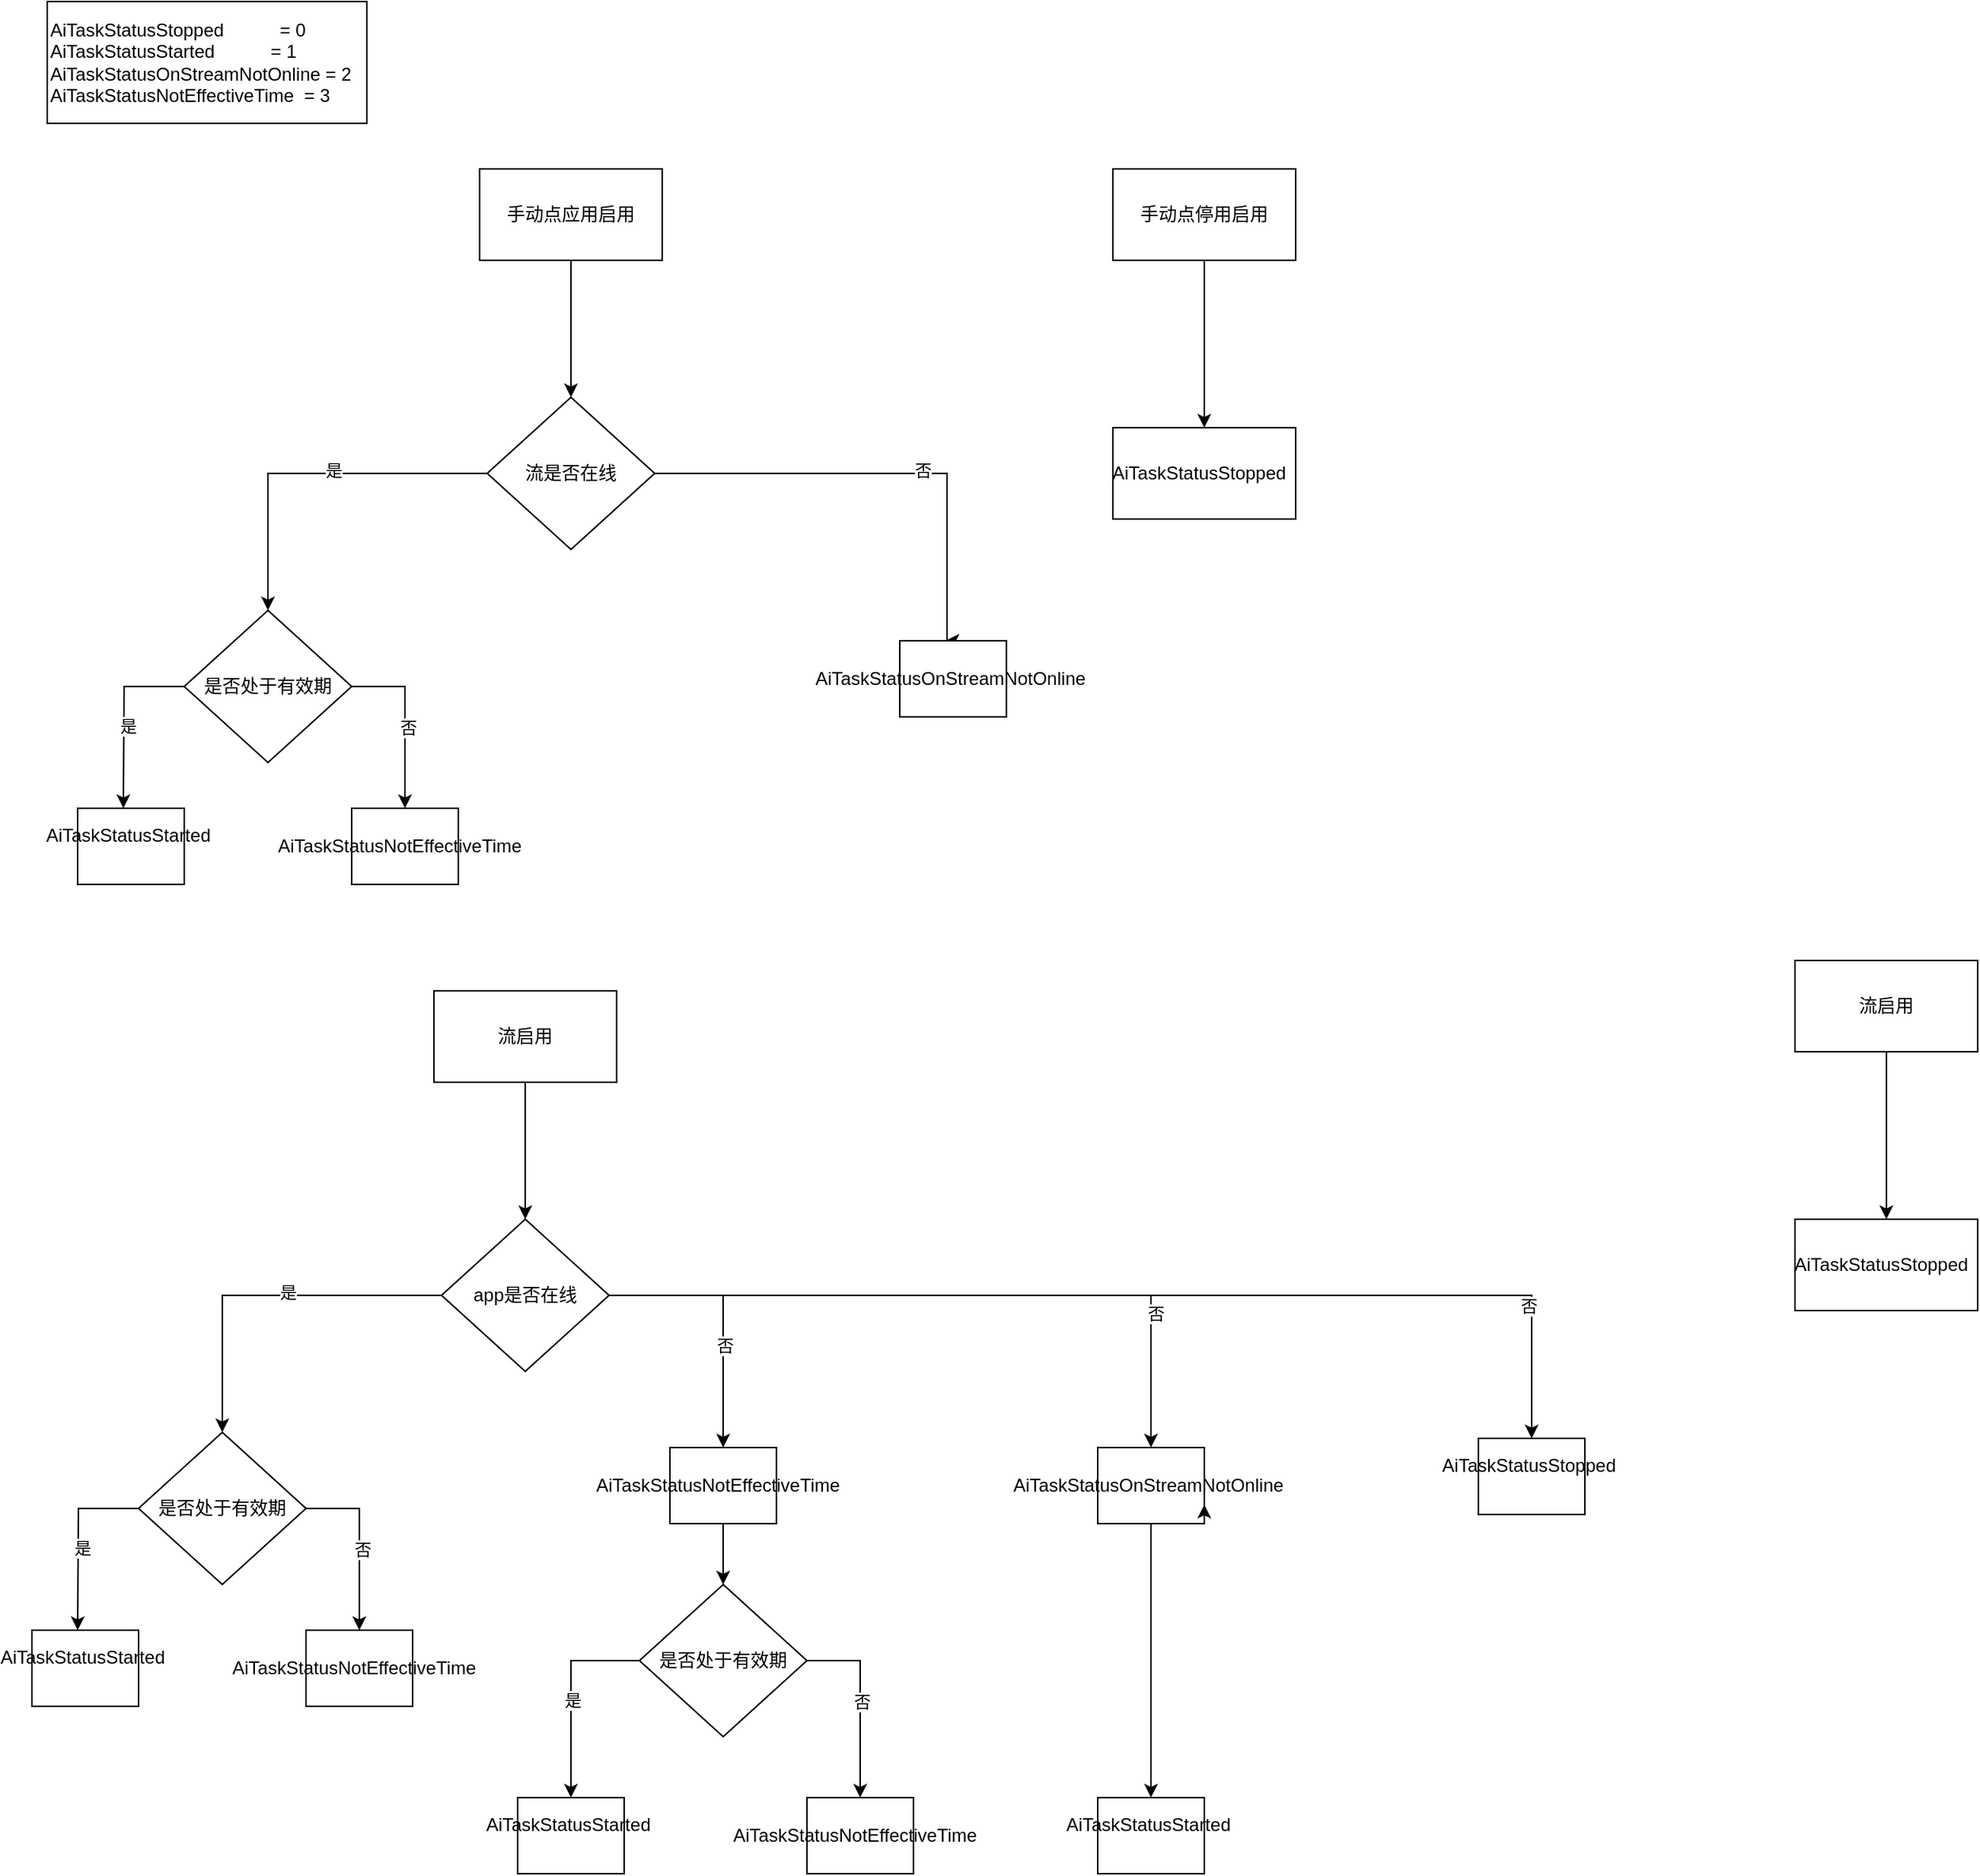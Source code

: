 <mxfile version="27.1.4">
  <diagram name="第 1 页" id="p2v2ewfZtWjiaa9QKQba">
    <mxGraphModel dx="1776" dy="1779" grid="1" gridSize="10" guides="1" tooltips="1" connect="1" arrows="1" fold="1" page="1" pageScale="1" pageWidth="827" pageHeight="1169" math="0" shadow="0">
      <root>
        <mxCell id="0" />
        <mxCell id="1" parent="0" />
        <mxCell id="VDNPr8oSDkrUMv3AgYhS-3" style="edgeStyle=orthogonalEdgeStyle;rounded=0;orthogonalLoop=1;jettySize=auto;html=1;exitX=0.5;exitY=1;exitDx=0;exitDy=0;entryX=0.5;entryY=0;entryDx=0;entryDy=0;" parent="1" source="VDNPr8oSDkrUMv3AgYhS-1" target="VDNPr8oSDkrUMv3AgYhS-2" edge="1">
          <mxGeometry relative="1" as="geometry" />
        </mxCell>
        <mxCell id="VDNPr8oSDkrUMv3AgYhS-1" value="手动点应用启用" style="rounded=0;whiteSpace=wrap;html=1;" parent="1" vertex="1">
          <mxGeometry x="294" y="70" width="120" height="60" as="geometry" />
        </mxCell>
        <mxCell id="wfAPkj4CQtQT-MwPSqke-3" style="edgeStyle=orthogonalEdgeStyle;rounded=0;orthogonalLoop=1;jettySize=auto;html=1;exitX=1;exitY=0.5;exitDx=0;exitDy=0;entryX=0.5;entryY=0;entryDx=0;entryDy=0;" edge="1" parent="1" source="VDNPr8oSDkrUMv3AgYhS-2">
          <mxGeometry relative="1" as="geometry">
            <mxPoint x="600" y="380" as="targetPoint" />
            <Array as="points">
              <mxPoint x="601" y="270" />
            </Array>
          </mxGeometry>
        </mxCell>
        <mxCell id="wfAPkj4CQtQT-MwPSqke-4" value="否" style="edgeLabel;html=1;align=center;verticalAlign=middle;resizable=0;points=[];" vertex="1" connectable="0" parent="wfAPkj4CQtQT-MwPSqke-3">
          <mxGeometry x="0.163" y="2" relative="1" as="geometry">
            <mxPoint as="offset" />
          </mxGeometry>
        </mxCell>
        <mxCell id="wfAPkj4CQtQT-MwPSqke-9" style="edgeStyle=orthogonalEdgeStyle;rounded=0;orthogonalLoop=1;jettySize=auto;html=1;entryX=0.5;entryY=0;entryDx=0;entryDy=0;" edge="1" parent="1" source="VDNPr8oSDkrUMv3AgYhS-2" target="wfAPkj4CQtQT-MwPSqke-5">
          <mxGeometry relative="1" as="geometry" />
        </mxCell>
        <mxCell id="wfAPkj4CQtQT-MwPSqke-12" value="是" style="edgeLabel;html=1;align=center;verticalAlign=middle;resizable=0;points=[];" vertex="1" connectable="0" parent="wfAPkj4CQtQT-MwPSqke-9">
          <mxGeometry x="-0.131" y="-2" relative="1" as="geometry">
            <mxPoint as="offset" />
          </mxGeometry>
        </mxCell>
        <mxCell id="VDNPr8oSDkrUMv3AgYhS-2" value="流是否在线" style="rhombus;whiteSpace=wrap;html=1;" parent="1" vertex="1">
          <mxGeometry x="299" y="220" width="110" height="100" as="geometry" />
        </mxCell>
        <mxCell id="wfAPkj4CQtQT-MwPSqke-2" value="&lt;span style=&quot;background-color: transparent;&quot;&gt;AiTaskStatusStopped&amp;nbsp; &amp;nbsp; &amp;nbsp; &amp;nbsp; &amp;nbsp; &amp;nbsp;= 0&lt;/span&gt;&lt;div&gt;&lt;span style=&quot;white-space: normal;&quot;&gt;AiTaskStatusStarted&amp;nbsp; &amp;nbsp; &amp;nbsp; &amp;nbsp; &amp;nbsp; &amp;nbsp;= 1&lt;/span&gt;&lt;/div&gt;&lt;div&gt;&lt;span style=&quot;white-space: normal;&quot;&gt;AiTaskStatusOnStreamNotOnline = 2&lt;/span&gt;&lt;/div&gt;&lt;div&gt;&lt;span style=&quot;background-color: transparent; color: light-dark(rgb(0, 0, 0), rgb(255, 255, 255));&quot;&gt;AiTaskStatusNotEffectiveTime&amp;nbsp; = 3&lt;/span&gt;&lt;/div&gt;" style="rounded=0;whiteSpace=wrap;html=1;align=left;" vertex="1" parent="1">
          <mxGeometry x="10" y="-40" width="210" height="80" as="geometry" />
        </mxCell>
        <mxCell id="wfAPkj4CQtQT-MwPSqke-15" style="edgeStyle=orthogonalEdgeStyle;rounded=0;orthogonalLoop=1;jettySize=auto;html=1;" edge="1" parent="1" source="wfAPkj4CQtQT-MwPSqke-5">
          <mxGeometry relative="1" as="geometry">
            <mxPoint x="60" y="490" as="targetPoint" />
          </mxGeometry>
        </mxCell>
        <mxCell id="wfAPkj4CQtQT-MwPSqke-19" value="是" style="edgeLabel;html=1;align=center;verticalAlign=middle;resizable=0;points=[];" vertex="1" connectable="0" parent="wfAPkj4CQtQT-MwPSqke-15">
          <mxGeometry x="0.086" y="2" relative="1" as="geometry">
            <mxPoint as="offset" />
          </mxGeometry>
        </mxCell>
        <mxCell id="wfAPkj4CQtQT-MwPSqke-18" style="edgeStyle=orthogonalEdgeStyle;rounded=0;orthogonalLoop=1;jettySize=auto;html=1;exitX=1;exitY=0.5;exitDx=0;exitDy=0;entryX=0.5;entryY=0;entryDx=0;entryDy=0;" edge="1" parent="1" source="wfAPkj4CQtQT-MwPSqke-5" target="wfAPkj4CQtQT-MwPSqke-13">
          <mxGeometry relative="1" as="geometry" />
        </mxCell>
        <mxCell id="wfAPkj4CQtQT-MwPSqke-20" value="否" style="edgeLabel;html=1;align=center;verticalAlign=middle;resizable=0;points=[];" vertex="1" connectable="0" parent="wfAPkj4CQtQT-MwPSqke-18">
          <mxGeometry x="0.068" y="2" relative="1" as="geometry">
            <mxPoint as="offset" />
          </mxGeometry>
        </mxCell>
        <mxCell id="wfAPkj4CQtQT-MwPSqke-5" value="是否处于有效期" style="rhombus;whiteSpace=wrap;html=1;" vertex="1" parent="1">
          <mxGeometry x="100" y="360" width="110" height="100" as="geometry" />
        </mxCell>
        <mxCell id="wfAPkj4CQtQT-MwPSqke-6" value="&lt;span style=&quot;text-align: left;&quot;&gt;AiTaskStatusStarted&amp;nbsp; &amp;nbsp; &amp;nbsp; &amp;nbsp; &amp;nbsp; &amp;nbsp;&lt;/span&gt;" style="rounded=0;whiteSpace=wrap;html=1;" vertex="1" parent="1">
          <mxGeometry x="30" y="490" width="70" height="50" as="geometry" />
        </mxCell>
        <mxCell id="wfAPkj4CQtQT-MwPSqke-13" value="&lt;span style=&quot;text-align: left;&quot;&gt;AiTaskStatusNotEffectiveTime&amp;nbsp;&amp;nbsp;&lt;/span&gt;" style="rounded=0;whiteSpace=wrap;html=1;" vertex="1" parent="1">
          <mxGeometry x="210" y="490" width="70" height="50" as="geometry" />
        </mxCell>
        <mxCell id="wfAPkj4CQtQT-MwPSqke-21" value="&lt;span style=&quot;text-align: left;&quot;&gt;AiTaskStatusOnStreamNotOnline&amp;nbsp;&lt;/span&gt;" style="rounded=0;whiteSpace=wrap;html=1;" vertex="1" parent="1">
          <mxGeometry x="570" y="380" width="70" height="50" as="geometry" />
        </mxCell>
        <mxCell id="wfAPkj4CQtQT-MwPSqke-25" style="edgeStyle=orthogonalEdgeStyle;rounded=0;orthogonalLoop=1;jettySize=auto;html=1;exitX=0.5;exitY=1;exitDx=0;exitDy=0;" edge="1" parent="1" source="wfAPkj4CQtQT-MwPSqke-22" target="wfAPkj4CQtQT-MwPSqke-24">
          <mxGeometry relative="1" as="geometry" />
        </mxCell>
        <mxCell id="wfAPkj4CQtQT-MwPSqke-22" value="手动点停用启用" style="rounded=0;whiteSpace=wrap;html=1;" vertex="1" parent="1">
          <mxGeometry x="710" y="70" width="120" height="60" as="geometry" />
        </mxCell>
        <mxCell id="wfAPkj4CQtQT-MwPSqke-24" value="&lt;span style=&quot;text-align: left;&quot;&gt;AiTaskStatusStopped&amp;nbsp;&amp;nbsp;&lt;/span&gt;" style="rounded=0;whiteSpace=wrap;html=1;" vertex="1" parent="1">
          <mxGeometry x="710" y="240" width="120" height="60" as="geometry" />
        </mxCell>
        <mxCell id="wfAPkj4CQtQT-MwPSqke-27" style="edgeStyle=orthogonalEdgeStyle;rounded=0;orthogonalLoop=1;jettySize=auto;html=1;exitX=0.5;exitY=1;exitDx=0;exitDy=0;entryX=0.5;entryY=0;entryDx=0;entryDy=0;" edge="1" parent="1" source="wfAPkj4CQtQT-MwPSqke-28" target="wfAPkj4CQtQT-MwPSqke-33">
          <mxGeometry relative="1" as="geometry" />
        </mxCell>
        <mxCell id="wfAPkj4CQtQT-MwPSqke-28" value="流启用" style="rounded=0;whiteSpace=wrap;html=1;" vertex="1" parent="1">
          <mxGeometry x="264" y="610" width="120" height="60" as="geometry" />
        </mxCell>
        <mxCell id="wfAPkj4CQtQT-MwPSqke-31" style="edgeStyle=orthogonalEdgeStyle;rounded=0;orthogonalLoop=1;jettySize=auto;html=1;entryX=0.5;entryY=0;entryDx=0;entryDy=0;" edge="1" parent="1" source="wfAPkj4CQtQT-MwPSqke-33" target="wfAPkj4CQtQT-MwPSqke-38">
          <mxGeometry relative="1" as="geometry" />
        </mxCell>
        <mxCell id="wfAPkj4CQtQT-MwPSqke-32" value="是" style="edgeLabel;html=1;align=center;verticalAlign=middle;resizable=0;points=[];" vertex="1" connectable="0" parent="wfAPkj4CQtQT-MwPSqke-31">
          <mxGeometry x="-0.131" y="-2" relative="1" as="geometry">
            <mxPoint as="offset" />
          </mxGeometry>
        </mxCell>
        <mxCell id="wfAPkj4CQtQT-MwPSqke-51" style="edgeStyle=orthogonalEdgeStyle;rounded=0;orthogonalLoop=1;jettySize=auto;html=1;exitX=1;exitY=0.5;exitDx=0;exitDy=0;entryX=0.5;entryY=0;entryDx=0;entryDy=0;" edge="1" parent="1" source="wfAPkj4CQtQT-MwPSqke-33" target="wfAPkj4CQtQT-MwPSqke-47">
          <mxGeometry relative="1" as="geometry" />
        </mxCell>
        <mxCell id="wfAPkj4CQtQT-MwPSqke-54" value="否" style="edgeLabel;html=1;align=center;verticalAlign=middle;resizable=0;points=[];" vertex="1" connectable="0" parent="wfAPkj4CQtQT-MwPSqke-51">
          <mxGeometry x="0.237" y="1" relative="1" as="geometry">
            <mxPoint as="offset" />
          </mxGeometry>
        </mxCell>
        <mxCell id="wfAPkj4CQtQT-MwPSqke-52" style="edgeStyle=orthogonalEdgeStyle;rounded=0;orthogonalLoop=1;jettySize=auto;html=1;exitX=1;exitY=0.5;exitDx=0;exitDy=0;" edge="1" parent="1" source="wfAPkj4CQtQT-MwPSqke-33" target="wfAPkj4CQtQT-MwPSqke-48">
          <mxGeometry relative="1" as="geometry" />
        </mxCell>
        <mxCell id="wfAPkj4CQtQT-MwPSqke-55" value="否" style="edgeLabel;html=1;align=center;verticalAlign=middle;resizable=0;points=[];" vertex="1" connectable="0" parent="wfAPkj4CQtQT-MwPSqke-52">
          <mxGeometry x="0.614" y="3" relative="1" as="geometry">
            <mxPoint as="offset" />
          </mxGeometry>
        </mxCell>
        <mxCell id="wfAPkj4CQtQT-MwPSqke-53" style="edgeStyle=orthogonalEdgeStyle;rounded=0;orthogonalLoop=1;jettySize=auto;html=1;exitX=1;exitY=0.5;exitDx=0;exitDy=0;entryX=0.5;entryY=0;entryDx=0;entryDy=0;" edge="1" parent="1" source="wfAPkj4CQtQT-MwPSqke-33" target="wfAPkj4CQtQT-MwPSqke-49">
          <mxGeometry relative="1" as="geometry" />
        </mxCell>
        <mxCell id="wfAPkj4CQtQT-MwPSqke-66" value="否" style="edgeLabel;html=1;align=center;verticalAlign=middle;resizable=0;points=[];" vertex="1" connectable="0" parent="wfAPkj4CQtQT-MwPSqke-53">
          <mxGeometry x="0.752" y="-2" relative="1" as="geometry">
            <mxPoint as="offset" />
          </mxGeometry>
        </mxCell>
        <mxCell id="wfAPkj4CQtQT-MwPSqke-33" value="app是否在线" style="rhombus;whiteSpace=wrap;html=1;" vertex="1" parent="1">
          <mxGeometry x="269" y="760" width="110" height="100" as="geometry" />
        </mxCell>
        <mxCell id="wfAPkj4CQtQT-MwPSqke-34" style="edgeStyle=orthogonalEdgeStyle;rounded=0;orthogonalLoop=1;jettySize=auto;html=1;" edge="1" parent="1" source="wfAPkj4CQtQT-MwPSqke-38">
          <mxGeometry relative="1" as="geometry">
            <mxPoint x="30" y="1030" as="targetPoint" />
          </mxGeometry>
        </mxCell>
        <mxCell id="wfAPkj4CQtQT-MwPSqke-35" value="是" style="edgeLabel;html=1;align=center;verticalAlign=middle;resizable=0;points=[];" vertex="1" connectable="0" parent="wfAPkj4CQtQT-MwPSqke-34">
          <mxGeometry x="0.086" y="2" relative="1" as="geometry">
            <mxPoint as="offset" />
          </mxGeometry>
        </mxCell>
        <mxCell id="wfAPkj4CQtQT-MwPSqke-36" style="edgeStyle=orthogonalEdgeStyle;rounded=0;orthogonalLoop=1;jettySize=auto;html=1;exitX=1;exitY=0.5;exitDx=0;exitDy=0;entryX=0.5;entryY=0;entryDx=0;entryDy=0;" edge="1" parent="1" source="wfAPkj4CQtQT-MwPSqke-38" target="wfAPkj4CQtQT-MwPSqke-40">
          <mxGeometry relative="1" as="geometry" />
        </mxCell>
        <mxCell id="wfAPkj4CQtQT-MwPSqke-37" value="否" style="edgeLabel;html=1;align=center;verticalAlign=middle;resizable=0;points=[];" vertex="1" connectable="0" parent="wfAPkj4CQtQT-MwPSqke-36">
          <mxGeometry x="0.068" y="2" relative="1" as="geometry">
            <mxPoint as="offset" />
          </mxGeometry>
        </mxCell>
        <mxCell id="wfAPkj4CQtQT-MwPSqke-38" value="是否处于有效期" style="rhombus;whiteSpace=wrap;html=1;" vertex="1" parent="1">
          <mxGeometry x="70" y="900" width="110" height="100" as="geometry" />
        </mxCell>
        <mxCell id="wfAPkj4CQtQT-MwPSqke-39" value="&lt;span style=&quot;text-align: left;&quot;&gt;AiTaskStatusStarted&amp;nbsp; &amp;nbsp; &amp;nbsp; &amp;nbsp; &amp;nbsp; &amp;nbsp;&lt;/span&gt;" style="rounded=0;whiteSpace=wrap;html=1;" vertex="1" parent="1">
          <mxGeometry y="1030" width="70" height="50" as="geometry" />
        </mxCell>
        <mxCell id="wfAPkj4CQtQT-MwPSqke-40" value="&lt;span style=&quot;text-align: left;&quot;&gt;AiTaskStatusNotEffectiveTime&amp;nbsp;&amp;nbsp;&lt;/span&gt;" style="rounded=0;whiteSpace=wrap;html=1;" vertex="1" parent="1">
          <mxGeometry x="180" y="1030" width="70" height="50" as="geometry" />
        </mxCell>
        <mxCell id="wfAPkj4CQtQT-MwPSqke-42" style="edgeStyle=orthogonalEdgeStyle;rounded=0;orthogonalLoop=1;jettySize=auto;html=1;exitX=0.5;exitY=1;exitDx=0;exitDy=0;" edge="1" parent="1" source="wfAPkj4CQtQT-MwPSqke-43" target="wfAPkj4CQtQT-MwPSqke-44">
          <mxGeometry relative="1" as="geometry" />
        </mxCell>
        <mxCell id="wfAPkj4CQtQT-MwPSqke-43" value="流启用" style="rounded=0;whiteSpace=wrap;html=1;" vertex="1" parent="1">
          <mxGeometry x="1158" y="590" width="120" height="60" as="geometry" />
        </mxCell>
        <mxCell id="wfAPkj4CQtQT-MwPSqke-44" value="&lt;span style=&quot;text-align: left;&quot;&gt;AiTaskStatusStopped&amp;nbsp;&amp;nbsp;&lt;/span&gt;" style="rounded=0;whiteSpace=wrap;html=1;" vertex="1" parent="1">
          <mxGeometry x="1158" y="760" width="120" height="60" as="geometry" />
        </mxCell>
        <mxCell id="wfAPkj4CQtQT-MwPSqke-59" style="edgeStyle=orthogonalEdgeStyle;rounded=0;orthogonalLoop=1;jettySize=auto;html=1;exitX=0.5;exitY=1;exitDx=0;exitDy=0;entryX=0.5;entryY=0;entryDx=0;entryDy=0;" edge="1" parent="1" source="wfAPkj4CQtQT-MwPSqke-47" target="wfAPkj4CQtQT-MwPSqke-58">
          <mxGeometry relative="1" as="geometry" />
        </mxCell>
        <mxCell id="wfAPkj4CQtQT-MwPSqke-47" value="&lt;span style=&quot;text-align: left;&quot;&gt;AiTaskStatusNotEffectiveTime&amp;nbsp;&amp;nbsp;&lt;/span&gt;" style="rounded=0;whiteSpace=wrap;html=1;" vertex="1" parent="1">
          <mxGeometry x="419" y="910" width="70" height="50" as="geometry" />
        </mxCell>
        <mxCell id="wfAPkj4CQtQT-MwPSqke-68" style="edgeStyle=orthogonalEdgeStyle;rounded=0;orthogonalLoop=1;jettySize=auto;html=1;exitX=0.5;exitY=1;exitDx=0;exitDy=0;entryX=0.5;entryY=0;entryDx=0;entryDy=0;" edge="1" parent="1" source="wfAPkj4CQtQT-MwPSqke-48" target="wfAPkj4CQtQT-MwPSqke-67">
          <mxGeometry relative="1" as="geometry" />
        </mxCell>
        <mxCell id="wfAPkj4CQtQT-MwPSqke-48" value="&lt;span style=&quot;text-align: left;&quot;&gt;AiTaskStatusOnStreamNotOnline&amp;nbsp;&lt;/span&gt;" style="rounded=0;whiteSpace=wrap;html=1;" vertex="1" parent="1">
          <mxGeometry x="700" y="910" width="70" height="50" as="geometry" />
        </mxCell>
        <mxCell id="wfAPkj4CQtQT-MwPSqke-49" value="&lt;span style=&quot;text-align: left;&quot;&gt;AiTaskStatusStopped&amp;nbsp; &amp;nbsp; &amp;nbsp; &amp;nbsp; &amp;nbsp; &amp;nbsp;&lt;/span&gt;" style="rounded=0;whiteSpace=wrap;html=1;" vertex="1" parent="1">
          <mxGeometry x="950" y="904" width="70" height="50" as="geometry" />
        </mxCell>
        <mxCell id="wfAPkj4CQtQT-MwPSqke-50" style="edgeStyle=orthogonalEdgeStyle;rounded=0;orthogonalLoop=1;jettySize=auto;html=1;exitX=0.5;exitY=1;exitDx=0;exitDy=0;entryX=1;entryY=0.75;entryDx=0;entryDy=0;" edge="1" parent="1" source="wfAPkj4CQtQT-MwPSqke-48" target="wfAPkj4CQtQT-MwPSqke-48">
          <mxGeometry relative="1" as="geometry" />
        </mxCell>
        <mxCell id="wfAPkj4CQtQT-MwPSqke-62" style="edgeStyle=orthogonalEdgeStyle;rounded=0;orthogonalLoop=1;jettySize=auto;html=1;exitX=0;exitY=0.5;exitDx=0;exitDy=0;entryX=0.5;entryY=0;entryDx=0;entryDy=0;" edge="1" parent="1" source="wfAPkj4CQtQT-MwPSqke-58" target="wfAPkj4CQtQT-MwPSqke-60">
          <mxGeometry relative="1" as="geometry" />
        </mxCell>
        <mxCell id="wfAPkj4CQtQT-MwPSqke-64" value="是" style="edgeLabel;html=1;align=center;verticalAlign=middle;resizable=0;points=[];" vertex="1" connectable="0" parent="wfAPkj4CQtQT-MwPSqke-62">
          <mxGeometry x="0.047" y="1" relative="1" as="geometry">
            <mxPoint as="offset" />
          </mxGeometry>
        </mxCell>
        <mxCell id="wfAPkj4CQtQT-MwPSqke-63" style="edgeStyle=orthogonalEdgeStyle;rounded=0;orthogonalLoop=1;jettySize=auto;html=1;exitX=1;exitY=0.5;exitDx=0;exitDy=0;" edge="1" parent="1" source="wfAPkj4CQtQT-MwPSqke-58" target="wfAPkj4CQtQT-MwPSqke-61">
          <mxGeometry relative="1" as="geometry" />
        </mxCell>
        <mxCell id="wfAPkj4CQtQT-MwPSqke-65" value="否" style="edgeLabel;html=1;align=center;verticalAlign=middle;resizable=0;points=[];" vertex="1" connectable="0" parent="wfAPkj4CQtQT-MwPSqke-63">
          <mxGeometry x="-0.015" y="1" relative="1" as="geometry">
            <mxPoint as="offset" />
          </mxGeometry>
        </mxCell>
        <mxCell id="wfAPkj4CQtQT-MwPSqke-58" value="是否处于有效期" style="rhombus;whiteSpace=wrap;html=1;" vertex="1" parent="1">
          <mxGeometry x="399" y="1000" width="110" height="100" as="geometry" />
        </mxCell>
        <mxCell id="wfAPkj4CQtQT-MwPSqke-60" value="&lt;span style=&quot;text-align: left;&quot;&gt;AiTaskStatusStarted&amp;nbsp; &amp;nbsp; &amp;nbsp; &amp;nbsp; &amp;nbsp; &amp;nbsp;&lt;/span&gt;" style="rounded=0;whiteSpace=wrap;html=1;" vertex="1" parent="1">
          <mxGeometry x="319" y="1140" width="70" height="50" as="geometry" />
        </mxCell>
        <mxCell id="wfAPkj4CQtQT-MwPSqke-61" value="&lt;span style=&quot;text-align: left;&quot;&gt;AiTaskStatusNotEffectiveTime&amp;nbsp;&amp;nbsp;&lt;/span&gt;" style="rounded=0;whiteSpace=wrap;html=1;" vertex="1" parent="1">
          <mxGeometry x="509" y="1140" width="70" height="50" as="geometry" />
        </mxCell>
        <mxCell id="wfAPkj4CQtQT-MwPSqke-67" value="&lt;span style=&quot;text-align: left;&quot;&gt;AiTaskStatusStarted&amp;nbsp; &amp;nbsp; &amp;nbsp; &amp;nbsp; &amp;nbsp; &amp;nbsp;&lt;/span&gt;" style="rounded=0;whiteSpace=wrap;html=1;" vertex="1" parent="1">
          <mxGeometry x="700" y="1140" width="70" height="50" as="geometry" />
        </mxCell>
      </root>
    </mxGraphModel>
  </diagram>
</mxfile>

